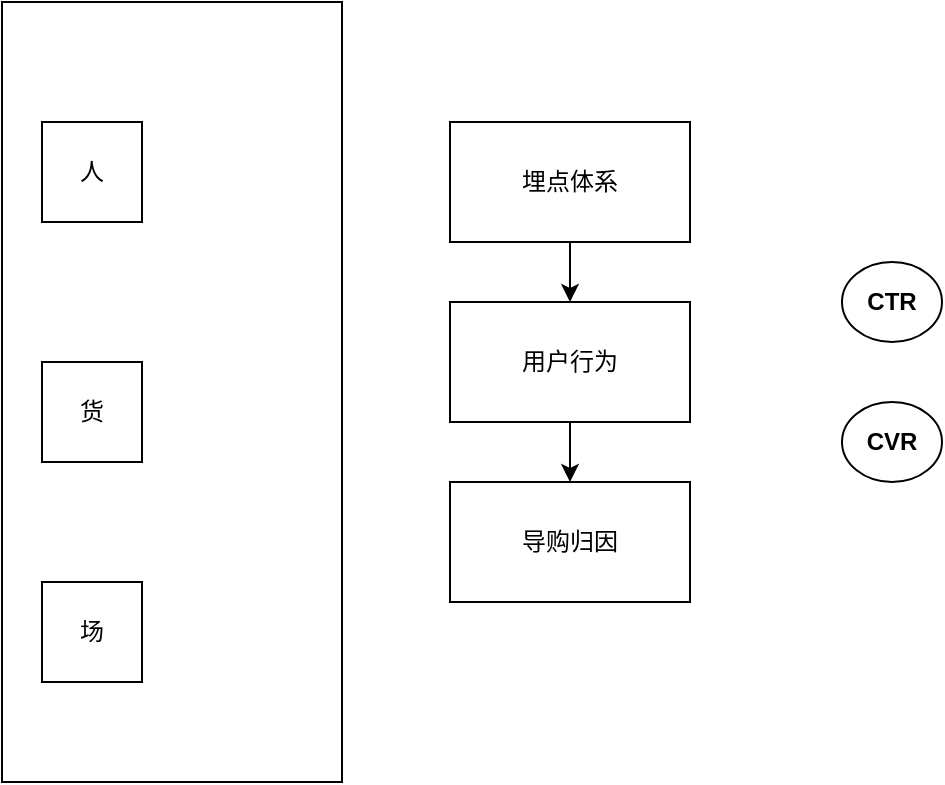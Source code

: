 <mxfile version="15.8.2" type="github">
  <diagram id="DVm1cHAixFEP3yzzqtct" name="第 1 页">
    <mxGraphModel dx="782" dy="457" grid="1" gridSize="10" guides="1" tooltips="1" connect="1" arrows="1" fold="1" page="1" pageScale="1" pageWidth="827" pageHeight="1169" math="0" shadow="0">
      <root>
        <mxCell id="0" />
        <mxCell id="1" parent="0" />
        <mxCell id="v-lsGg8hNjmcbaT2HnY6-12" value="" style="rounded=0;whiteSpace=wrap;html=1;" vertex="1" parent="1">
          <mxGeometry x="70" y="50" width="170" height="390" as="geometry" />
        </mxCell>
        <mxCell id="v-lsGg8hNjmcbaT2HnY6-4" value="导购归因" style="rounded=0;whiteSpace=wrap;html=1;" vertex="1" parent="1">
          <mxGeometry x="294" y="290" width="120" height="60" as="geometry" />
        </mxCell>
        <mxCell id="v-lsGg8hNjmcbaT2HnY6-5" value="&lt;b&gt;CTR&lt;/b&gt;" style="ellipse;whiteSpace=wrap;html=1;" vertex="1" parent="1">
          <mxGeometry x="490" y="180" width="50" height="40" as="geometry" />
        </mxCell>
        <mxCell id="v-lsGg8hNjmcbaT2HnY6-6" value="CVR" style="ellipse;whiteSpace=wrap;html=1;fontStyle=1" vertex="1" parent="1">
          <mxGeometry x="490" y="250" width="50" height="40" as="geometry" />
        </mxCell>
        <mxCell id="v-lsGg8hNjmcbaT2HnY6-7" value="人" style="whiteSpace=wrap;html=1;aspect=fixed;" vertex="1" parent="1">
          <mxGeometry x="90" y="110" width="50" height="50" as="geometry" />
        </mxCell>
        <mxCell id="v-lsGg8hNjmcbaT2HnY6-8" value="货&lt;span style=&quot;color: rgba(0 , 0 , 0 , 0) ; font-family: monospace ; font-size: 0px&quot;&gt;%3CmxGraphModel%3E%3Croot%3E%3CmxCell%20id%3D%220%22%2F%3E%3CmxCell%20id%3D%221%22%20parent%3D%220%22%2F%3E%3CmxCell%20id%3D%222%22%20value%3D%22%E4%BA%BA%22%20style%3D%22whiteSpace%3Dwrap%3Bhtml%3D1%3Baspect%3Dfixed%3B%22%20vertex%3D%221%22%20parent%3D%221%22%3E%3CmxGeometry%20x%3D%22110%22%20y%3D%22170%22%20width%3D%2250%22%20height%3D%2250%22%20as%3D%22geometry%22%2F%3E%3C%2FmxCell%3E%3C%2Froot%3E%3C%2FmxGraphModel%3E&lt;/span&gt;" style="whiteSpace=wrap;html=1;aspect=fixed;" vertex="1" parent="1">
          <mxGeometry x="90" y="230" width="50" height="50" as="geometry" />
        </mxCell>
        <mxCell id="v-lsGg8hNjmcbaT2HnY6-9" value="场" style="whiteSpace=wrap;html=1;aspect=fixed;" vertex="1" parent="1">
          <mxGeometry x="90" y="340" width="50" height="50" as="geometry" />
        </mxCell>
        <mxCell id="v-lsGg8hNjmcbaT2HnY6-19" style="edgeStyle=orthogonalEdgeStyle;rounded=0;orthogonalLoop=1;jettySize=auto;html=1;exitX=0.5;exitY=1;exitDx=0;exitDy=0;" edge="1" parent="1" source="v-lsGg8hNjmcbaT2HnY6-10" target="v-lsGg8hNjmcbaT2HnY6-4">
          <mxGeometry relative="1" as="geometry" />
        </mxCell>
        <mxCell id="v-lsGg8hNjmcbaT2HnY6-10" value="用户行为" style="rounded=0;whiteSpace=wrap;html=1;" vertex="1" parent="1">
          <mxGeometry x="294" y="200" width="120" height="60" as="geometry" />
        </mxCell>
        <mxCell id="v-lsGg8hNjmcbaT2HnY6-18" style="edgeStyle=orthogonalEdgeStyle;rounded=0;orthogonalLoop=1;jettySize=auto;html=1;exitX=0.5;exitY=1;exitDx=0;exitDy=0;" edge="1" parent="1" source="v-lsGg8hNjmcbaT2HnY6-14" target="v-lsGg8hNjmcbaT2HnY6-10">
          <mxGeometry relative="1" as="geometry" />
        </mxCell>
        <mxCell id="v-lsGg8hNjmcbaT2HnY6-14" value="埋点体系" style="rounded=0;whiteSpace=wrap;html=1;" vertex="1" parent="1">
          <mxGeometry x="294" y="110" width="120" height="60" as="geometry" />
        </mxCell>
      </root>
    </mxGraphModel>
  </diagram>
</mxfile>
